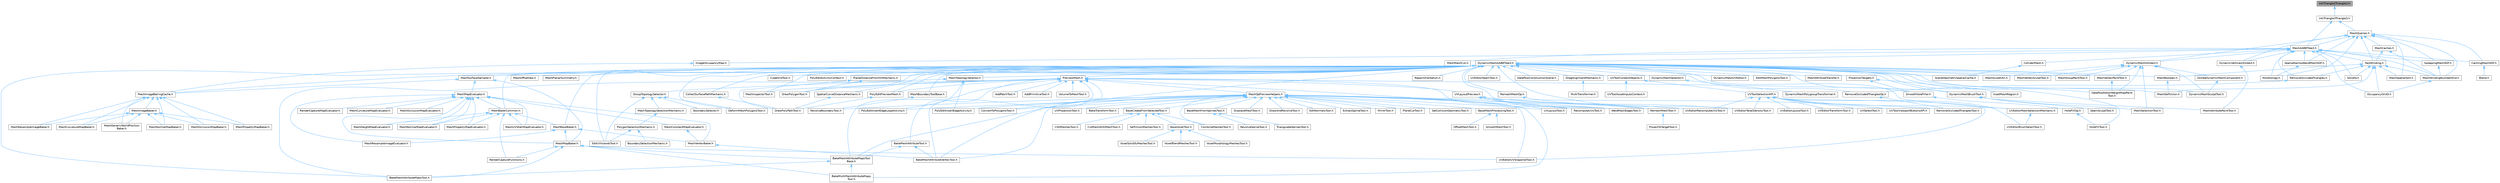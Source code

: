 digraph "IntrTriangle2Triangle2.h"
{
 // INTERACTIVE_SVG=YES
 // LATEX_PDF_SIZE
  bgcolor="transparent";
  edge [fontname=Helvetica,fontsize=10,labelfontname=Helvetica,labelfontsize=10];
  node [fontname=Helvetica,fontsize=10,shape=box,height=0.2,width=0.4];
  Node1 [id="Node000001",label="IntrTriangle2Triangle2.h",height=0.2,width=0.4,color="gray40", fillcolor="grey60", style="filled", fontcolor="black",tooltip=" "];
  Node1 -> Node2 [id="edge1_Node000001_Node000002",dir="back",color="steelblue1",style="solid",tooltip=" "];
  Node2 [id="Node000002",label="IntrTriangle3Triangle3.h",height=0.2,width=0.4,color="grey40", fillcolor="white", style="filled",URL="$df/d64/IntrTriangle3Triangle3_8h.html",tooltip=" "];
  Node2 -> Node3 [id="edge2_Node000002_Node000003",dir="back",color="steelblue1",style="solid",tooltip=" "];
  Node3 [id="Node000003",label="MeshAABBTree3.h",height=0.2,width=0.4,color="grey40", fillcolor="white", style="filled",URL="$d8/d90/MeshAABBTree3_8h.html",tooltip=" "];
  Node3 -> Node4 [id="edge3_Node000003_Node000004",dir="back",color="steelblue1",style="solid",tooltip=" "];
  Node4 [id="Node000004",label="CachingMeshSDF.h",height=0.2,width=0.4,color="grey40", fillcolor="white", style="filled",URL="$d3/de9/CachingMeshSDF_8h.html",tooltip=" "];
  Node4 -> Node5 [id="edge4_Node000004_Node000005",dir="back",color="steelblue1",style="solid",tooltip=" "];
  Node5 [id="Node000005",label="Blend.h",height=0.2,width=0.4,color="grey40", fillcolor="white", style="filled",URL="$d4/d80/Blend_8h.html",tooltip=" "];
  Node3 -> Node6 [id="edge5_Node000003_Node000006",dir="back",color="steelblue1",style="solid",tooltip=" "];
  Node6 [id="Node000006",label="ColliderMesh.h",height=0.2,width=0.4,color="grey40", fillcolor="white", style="filled",URL="$d8/d3c/ColliderMesh_8h.html",tooltip=" "];
  Node6 -> Node7 [id="edge6_Node000006_Node000007",dir="back",color="steelblue1",style="solid",tooltip=" "];
  Node7 [id="Node000007",label="SceneGeometrySpatialCache.h",height=0.2,width=0.4,color="grey40", fillcolor="white", style="filled",URL="$d6/d6f/SceneGeometrySpatialCache_8h.html",tooltip=" "];
  Node3 -> Node8 [id="edge7_Node000003_Node000008",dir="back",color="steelblue1",style="solid",tooltip=" "];
  Node8 [id="Node000008",label="DynamicMeshAABBTree3.h",height=0.2,width=0.4,color="grey40", fillcolor="white", style="filled",URL="$d5/d0d/DynamicMeshAABBTree3_8h.html",tooltip=" "];
  Node8 -> Node9 [id="edge8_Node000008_Node000009",dir="back",color="steelblue1",style="solid",tooltip=" "];
  Node9 [id="Node000009",label="BakeMeshAttributeMapsTool.h",height=0.2,width=0.4,color="grey40", fillcolor="white", style="filled",URL="$d8/d14/BakeMeshAttributeMapsTool_8h.html",tooltip=" "];
  Node8 -> Node10 [id="edge9_Node000008_Node000010",dir="back",color="steelblue1",style="solid",tooltip=" "];
  Node10 [id="Node000010",label="BakeMeshAttributeVertexTool.h",height=0.2,width=0.4,color="grey40", fillcolor="white", style="filled",URL="$d6/d76/BakeMeshAttributeVertexTool_8h.html",tooltip=" "];
  Node8 -> Node11 [id="edge10_Node000008_Node000011",dir="back",color="steelblue1",style="solid",tooltip=" "];
  Node11 [id="Node000011",label="CollectSurfacePathMechanic.h",height=0.2,width=0.4,color="grey40", fillcolor="white", style="filled",URL="$d5/dd0/CollectSurfacePathMechanic_8h.html",tooltip=" "];
  Node11 -> Node12 [id="edge11_Node000011_Node000012",dir="back",color="steelblue1",style="solid",tooltip=" "];
  Node12 [id="Node000012",label="DrawPolyPathTool.h",height=0.2,width=0.4,color="grey40", fillcolor="white", style="filled",URL="$dc/d3e/DrawPolyPathTool_8h.html",tooltip=" "];
  Node8 -> Node13 [id="edge12_Node000008_Node000013",dir="back",color="steelblue1",style="solid",tooltip=" "];
  Node13 [id="Node000013",label="CubeGridTool.h",height=0.2,width=0.4,color="grey40", fillcolor="white", style="filled",URL="$d3/d38/CubeGridTool_8h.html",tooltip=" "];
  Node8 -> Node14 [id="edge13_Node000008_Node000014",dir="back",color="steelblue1",style="solid",tooltip=" "];
  Node14 [id="Node000014",label="DataflowConstructionScene.h",height=0.2,width=0.4,color="grey40", fillcolor="white", style="filled",URL="$d7/d24/DataflowConstructionScene_8h.html",tooltip=" "];
  Node8 -> Node15 [id="edge14_Node000008_Node000015",dir="back",color="steelblue1",style="solid",tooltip=" "];
  Node15 [id="Node000015",label="DataflowEditorWeightMapPaint\lTool.h",height=0.2,width=0.4,color="grey40", fillcolor="white", style="filled",URL="$db/d46/DataflowEditorWeightMapPaintTool_8h.html",tooltip=" "];
  Node8 -> Node16 [id="edge15_Node000008_Node000016",dir="back",color="steelblue1",style="solid",tooltip=" "];
  Node16 [id="Node000016",label="DeformMeshPolygonsTool.h",height=0.2,width=0.4,color="grey40", fillcolor="white", style="filled",URL="$db/d72/DeformMeshPolygonsTool_8h.html",tooltip=" "];
  Node8 -> Node17 [id="edge16_Node000008_Node000017",dir="back",color="steelblue1",style="solid",tooltip=" "];
  Node17 [id="Node000017",label="DragAlignmentMechanic.h",height=0.2,width=0.4,color="grey40", fillcolor="white", style="filled",URL="$d1/d74/DragAlignmentMechanic_8h.html",tooltip=" "];
  Node17 -> Node18 [id="edge17_Node000017_Node000018",dir="back",color="steelblue1",style="solid",tooltip=" "];
  Node18 [id="Node000018",label="MultiTransformer.h",height=0.2,width=0.4,color="grey40", fillcolor="white", style="filled",URL="$d1/d6f/MultiTransformer_8h.html",tooltip=" "];
  Node8 -> Node19 [id="edge18_Node000008_Node000019",dir="back",color="steelblue1",style="solid",tooltip=" "];
  Node19 [id="Node000019",label="DrawPolygonTool.h",height=0.2,width=0.4,color="grey40", fillcolor="white", style="filled",URL="$d0/d15/DrawPolygonTool_8h.html",tooltip=" "];
  Node8 -> Node20 [id="edge19_Node000008_Node000020",dir="back",color="steelblue1",style="solid",tooltip=" "];
  Node20 [id="Node000020",label="DynamicMeshBrushTool.h",height=0.2,width=0.4,color="grey40", fillcolor="white", style="filled",URL="$da/d04/DynamicMeshBrushTool_8h.html",tooltip=" "];
  Node20 -> Node21 [id="edge20_Node000020_Node000021",dir="back",color="steelblue1",style="solid",tooltip=" "];
  Node21 [id="Node000021",label="MeshAttributePaintTool.h",height=0.2,width=0.4,color="grey40", fillcolor="white", style="filled",URL="$d3/d29/MeshAttributePaintTool_8h.html",tooltip=" "];
  Node20 -> Node22 [id="edge21_Node000020_Node000022",dir="back",color="steelblue1",style="solid",tooltip=" "];
  Node22 [id="Node000022",label="MeshSelectionTool.h",height=0.2,width=0.4,color="grey40", fillcolor="white", style="filled",URL="$d8/d80/MeshSelectionTool_8h.html",tooltip=" "];
  Node20 -> Node23 [id="edge22_Node000020_Node000023",dir="back",color="steelblue1",style="solid",tooltip=" "];
  Node23 [id="Node000023",label="SeamSculptTool.h",height=0.2,width=0.4,color="grey40", fillcolor="white", style="filled",URL="$d1/d31/SeamSculptTool_8h.html",tooltip=" "];
  Node8 -> Node24 [id="edge23_Node000008_Node000024",dir="back",color="steelblue1",style="solid",tooltip=" "];
  Node24 [id="Node000024",label="DynamicMeshSculptTool.h",height=0.2,width=0.4,color="grey40", fillcolor="white", style="filled",URL="$d6/d16/DynamicMeshSculptTool_8h.html",tooltip=" "];
  Node8 -> Node25 [id="edge24_Node000008_Node000025",dir="back",color="steelblue1",style="solid",tooltip=" "];
  Node25 [id="Node000025",label="DynamicMeshSelector.h",height=0.2,width=0.4,color="grey40", fillcolor="white", style="filled",URL="$dc/d01/DynamicMeshSelector_8h.html",tooltip=" "];
  Node25 -> Node26 [id="edge25_Node000025_Node000026",dir="back",color="steelblue1",style="solid",tooltip=" "];
  Node26 [id="Node000026",label="DynamicMeshPolygroupTransformer.h",height=0.2,width=0.4,color="grey40", fillcolor="white", style="filled",URL="$dc/db2/DynamicMeshPolygroupTransformer_8h.html",tooltip=" "];
  Node8 -> Node27 [id="edge26_Node000008_Node000027",dir="back",color="steelblue1",style="solid",tooltip=" "];
  Node27 [id="Node000027",label="DynamicMeshUVEditor.h",height=0.2,width=0.4,color="grey40", fillcolor="white", style="filled",URL="$d9/d1e/DynamicMeshUVEditor_8h.html",tooltip=" "];
  Node8 -> Node28 [id="edge27_Node000008_Node000028",dir="back",color="steelblue1",style="solid",tooltip=" "];
  Node28 [id="Node000028",label="EditMeshPolygonsTool.h",height=0.2,width=0.4,color="grey40", fillcolor="white", style="filled",URL="$d5/d72/EditMeshPolygonsTool_8h.html",tooltip=" "];
  Node8 -> Node29 [id="edge28_Node000008_Node000029",dir="back",color="steelblue1",style="solid",tooltip=" "];
  Node29 [id="Node000029",label="EditUVIslandsTool.h",height=0.2,width=0.4,color="grey40", fillcolor="white", style="filled",URL="$d0/de4/EditUVIslandsTool_8h.html",tooltip=" "];
  Node8 -> Node30 [id="edge29_Node000008_Node000030",dir="back",color="steelblue1",style="solid",tooltip=" "];
  Node30 [id="Node000030",label="HoleFillTool.h",height=0.2,width=0.4,color="grey40", fillcolor="white", style="filled",URL="$da/d02/HoleFillTool_8h.html",tooltip=" "];
  Node8 -> Node31 [id="edge30_Node000008_Node000031",dir="back",color="steelblue1",style="solid",tooltip=" "];
  Node31 [id="Node000031",label="MeshAttributeTransfer.h",height=0.2,width=0.4,color="grey40", fillcolor="white", style="filled",URL="$dc/d1c/MeshAttributeTransfer_8h.html",tooltip=" "];
  Node8 -> Node32 [id="edge31_Node000008_Node000032",dir="back",color="steelblue1",style="solid",tooltip=" "];
  Node32 [id="Node000032",label="MeshBakerCommon.h",height=0.2,width=0.4,color="grey40", fillcolor="white", style="filled",URL="$d9/d92/MeshBakerCommon_8h.html",tooltip=" "];
  Node32 -> Node33 [id="edge32_Node000032_Node000033",dir="back",color="steelblue1",style="solid",tooltip=" "];
  Node33 [id="Node000033",label="MeshBaseBaker.h",height=0.2,width=0.4,color="grey40", fillcolor="white", style="filled",URL="$d7/ddc/MeshBaseBaker_8h.html",tooltip=" "];
  Node33 -> Node34 [id="edge33_Node000033_Node000034",dir="back",color="steelblue1",style="solid",tooltip=" "];
  Node34 [id="Node000034",label="MeshMapBaker.h",height=0.2,width=0.4,color="grey40", fillcolor="white", style="filled",URL="$d5/d05/MeshMapBaker_8h.html",tooltip=" "];
  Node34 -> Node9 [id="edge34_Node000034_Node000009",dir="back",color="steelblue1",style="solid",tooltip=" "];
  Node34 -> Node35 [id="edge35_Node000034_Node000035",dir="back",color="steelblue1",style="solid",tooltip=" "];
  Node35 [id="Node000035",label="BakeMeshAttributeMapsTool\lBase.h",height=0.2,width=0.4,color="grey40", fillcolor="white", style="filled",URL="$dc/d68/BakeMeshAttributeMapsToolBase_8h.html",tooltip=" "];
  Node35 -> Node9 [id="edge36_Node000035_Node000009",dir="back",color="steelblue1",style="solid",tooltip=" "];
  Node35 -> Node36 [id="edge37_Node000035_Node000036",dir="back",color="steelblue1",style="solid",tooltip=" "];
  Node36 [id="Node000036",label="BakeMultiMeshAttributeMaps\lTool.h",height=0.2,width=0.4,color="grey40", fillcolor="white", style="filled",URL="$d7/d65/BakeMultiMeshAttributeMapsTool_8h.html",tooltip=" "];
  Node34 -> Node36 [id="edge38_Node000034_Node000036",dir="back",color="steelblue1",style="solid",tooltip=" "];
  Node34 -> Node37 [id="edge39_Node000034_Node000037",dir="back",color="steelblue1",style="solid",tooltip=" "];
  Node37 [id="Node000037",label="RenderCaptureFunctions.h",height=0.2,width=0.4,color="grey40", fillcolor="white", style="filled",URL="$d3/dc6/RenderCaptureFunctions_8h.html",tooltip=" "];
  Node34 -> Node38 [id="edge40_Node000034_Node000038",dir="back",color="steelblue1",style="solid",tooltip=" "];
  Node38 [id="Node000038",label="UVEditorUVSnapshotTool.h",height=0.2,width=0.4,color="grey40", fillcolor="white", style="filled",URL="$d4/dd6/UVEditorUVSnapshotTool_8h.html",tooltip=" "];
  Node33 -> Node39 [id="edge41_Node000033_Node000039",dir="back",color="steelblue1",style="solid",tooltip=" "];
  Node39 [id="Node000039",label="MeshResampleImageEvaluator.h",height=0.2,width=0.4,color="grey40", fillcolor="white", style="filled",URL="$df/de3/MeshResampleImageEvaluator_8h.html",tooltip=" "];
  Node33 -> Node40 [id="edge42_Node000033_Node000040",dir="back",color="steelblue1",style="solid",tooltip=" "];
  Node40 [id="Node000040",label="MeshVertexBaker.h",height=0.2,width=0.4,color="grey40", fillcolor="white", style="filled",URL="$df/d96/MeshVertexBaker_8h.html",tooltip=" "];
  Node40 -> Node10 [id="edge43_Node000040_Node000010",dir="back",color="steelblue1",style="solid",tooltip=" "];
  Node32 -> Node41 [id="edge44_Node000032_Node000041",dir="back",color="steelblue1",style="solid",tooltip=" "];
  Node41 [id="Node000041",label="MeshHeightMapEvaluator.h",height=0.2,width=0.4,color="grey40", fillcolor="white", style="filled",URL="$df/d45/MeshHeightMapEvaluator_8h.html",tooltip=" "];
  Node32 -> Node42 [id="edge45_Node000032_Node000042",dir="back",color="steelblue1",style="solid",tooltip=" "];
  Node42 [id="Node000042",label="MeshNormalMapEvaluator.h",height=0.2,width=0.4,color="grey40", fillcolor="white", style="filled",URL="$da/d03/MeshNormalMapEvaluator_8h.html",tooltip=" "];
  Node32 -> Node43 [id="edge46_Node000032_Node000043",dir="back",color="steelblue1",style="solid",tooltip=" "];
  Node43 [id="Node000043",label="MeshPropertyMapEvaluator.h",height=0.2,width=0.4,color="grey40", fillcolor="white", style="filled",URL="$d5/d6f/MeshPropertyMapEvaluator_8h.html",tooltip=" "];
  Node32 -> Node44 [id="edge47_Node000032_Node000044",dir="back",color="steelblue1",style="solid",tooltip=" "];
  Node44 [id="Node000044",label="MeshUVShellMapEvaluator.h",height=0.2,width=0.4,color="grey40", fillcolor="white", style="filled",URL="$da/d27/MeshUVShellMapEvaluator_8h.html",tooltip=" "];
  Node32 -> Node37 [id="edge48_Node000032_Node000037",dir="back",color="steelblue1",style="solid",tooltip=" "];
  Node8 -> Node33 [id="edge49_Node000008_Node000033",dir="back",color="steelblue1",style="solid",tooltip=" "];
  Node8 -> Node45 [id="edge50_Node000008_Node000045",dir="back",color="steelblue1",style="solid",tooltip=" "];
  Node45 [id="Node000045",label="MeshBoolean.h",height=0.2,width=0.4,color="grey40", fillcolor="white", style="filled",URL="$dc/d24/MeshBoolean_8h.html",tooltip=" "];
  Node45 -> Node46 [id="edge51_Node000045_Node000046",dir="back",color="steelblue1",style="solid",tooltip=" "];
  Node46 [id="Node000046",label="MeshSelfUnion.h",height=0.2,width=0.4,color="grey40", fillcolor="white", style="filled",URL="$d0/d5f/MeshSelfUnion_8h.html",tooltip=" "];
  Node8 -> Node47 [id="edge52_Node000008_Node000047",dir="back",color="steelblue1",style="solid",tooltip=" "];
  Node47 [id="Node000047",label="MeshBoundaryToolBase.h",height=0.2,width=0.4,color="grey40", fillcolor="white", style="filled",URL="$dd/da3/MeshBoundaryToolBase_8h.html",tooltip=" "];
  Node47 -> Node48 [id="edge53_Node000047_Node000048",dir="back",color="steelblue1",style="solid",tooltip=" "];
  Node48 [id="Node000048",label="RevolveBoundaryTool.h",height=0.2,width=0.4,color="grey40", fillcolor="white", style="filled",URL="$da/dce/RevolveBoundaryTool_8h.html",tooltip=" "];
  Node8 -> Node49 [id="edge54_Node000008_Node000049",dir="back",color="steelblue1",style="solid",tooltip=" "];
  Node49 [id="Node000049",label="MeshGroupPaintTool.h",height=0.2,width=0.4,color="grey40", fillcolor="white", style="filled",URL="$dd/d04/MeshGroupPaintTool_8h.html",tooltip=" "];
  Node8 -> Node50 [id="edge55_Node000008_Node000050",dir="back",color="steelblue1",style="solid",tooltip=" "];
  Node50 [id="Node000050",label="MeshImageBakingCache.h",height=0.2,width=0.4,color="grey40", fillcolor="white", style="filled",URL="$dd/d09/MeshImageBakingCache_8h.html",tooltip=" "];
  Node50 -> Node51 [id="edge56_Node000050_Node000051",dir="back",color="steelblue1",style="solid",tooltip=" "];
  Node51 [id="Node000051",label="MeshCurvatureMapBaker.h",height=0.2,width=0.4,color="grey40", fillcolor="white", style="filled",URL="$d8/ddd/MeshCurvatureMapBaker_8h.html",tooltip=" "];
  Node50 -> Node52 [id="edge57_Node000050_Node000052",dir="back",color="steelblue1",style="solid",tooltip=" "];
  Node52 [id="Node000052",label="MeshGenericWorldPosition\lBaker.h",height=0.2,width=0.4,color="grey40", fillcolor="white", style="filled",URL="$df/d9a/MeshGenericWorldPositionBaker_8h.html",tooltip=" "];
  Node50 -> Node53 [id="edge58_Node000050_Node000053",dir="back",color="steelblue1",style="solid",tooltip=" "];
  Node53 [id="Node000053",label="MeshImageBaker.h",height=0.2,width=0.4,color="grey40", fillcolor="white", style="filled",URL="$df/d35/MeshImageBaker_8h.html",tooltip=" "];
  Node53 -> Node51 [id="edge59_Node000053_Node000051",dir="back",color="steelblue1",style="solid",tooltip=" "];
  Node53 -> Node52 [id="edge60_Node000053_Node000052",dir="back",color="steelblue1",style="solid",tooltip=" "];
  Node53 -> Node54 [id="edge61_Node000053_Node000054",dir="back",color="steelblue1",style="solid",tooltip=" "];
  Node54 [id="Node000054",label="MeshNormalMapBaker.h",height=0.2,width=0.4,color="grey40", fillcolor="white", style="filled",URL="$d5/dff/MeshNormalMapBaker_8h.html",tooltip=" "];
  Node53 -> Node55 [id="edge62_Node000053_Node000055",dir="back",color="steelblue1",style="solid",tooltip=" "];
  Node55 [id="Node000055",label="MeshOcclusionMapBaker.h",height=0.2,width=0.4,color="grey40", fillcolor="white", style="filled",URL="$dd/d77/MeshOcclusionMapBaker_8h.html",tooltip=" "];
  Node53 -> Node56 [id="edge63_Node000053_Node000056",dir="back",color="steelblue1",style="solid",tooltip=" "];
  Node56 [id="Node000056",label="MeshPropertyMapBaker.h",height=0.2,width=0.4,color="grey40", fillcolor="white", style="filled",URL="$d1/dcf/MeshPropertyMapBaker_8h.html",tooltip=" "];
  Node53 -> Node57 [id="edge64_Node000053_Node000057",dir="back",color="steelblue1",style="solid",tooltip=" "];
  Node57 [id="Node000057",label="MeshResampleImageBaker.h",height=0.2,width=0.4,color="grey40", fillcolor="white", style="filled",URL="$d4/d00/MeshResampleImageBaker_8h.html",tooltip=" "];
  Node50 -> Node54 [id="edge65_Node000050_Node000054",dir="back",color="steelblue1",style="solid",tooltip=" "];
  Node50 -> Node55 [id="edge66_Node000050_Node000055",dir="back",color="steelblue1",style="solid",tooltip=" "];
  Node50 -> Node56 [id="edge67_Node000050_Node000056",dir="back",color="steelblue1",style="solid",tooltip=" "];
  Node50 -> Node57 [id="edge68_Node000050_Node000057",dir="back",color="steelblue1",style="solid",tooltip=" "];
  Node8 -> Node58 [id="edge69_Node000008_Node000058",dir="back",color="steelblue1",style="solid",tooltip=" "];
  Node58 [id="Node000058",label="MeshInspectorTool.h",height=0.2,width=0.4,color="grey40", fillcolor="white", style="filled",URL="$de/da1/MeshInspectorTool_8h.html",tooltip=" "];
  Node8 -> Node59 [id="edge70_Node000008_Node000059",dir="back",color="steelblue1",style="solid",tooltip=" "];
  Node59 [id="Node000059",label="MeshOffsetOps.h",height=0.2,width=0.4,color="grey40", fillcolor="white", style="filled",URL="$da/d6c/MeshOffsetOps_8h.html",tooltip=" "];
  Node8 -> Node60 [id="edge71_Node000008_Node000060",dir="back",color="steelblue1",style="solid",tooltip=" "];
  Node60 [id="Node000060",label="MeshPlanarSymmetry.h",height=0.2,width=0.4,color="grey40", fillcolor="white", style="filled",URL="$d7/d1d/MeshPlanarSymmetry_8h.html",tooltip=" "];
  Node8 -> Node61 [id="edge72_Node000008_Node000061",dir="back",color="steelblue1",style="solid",tooltip=" "];
  Node61 [id="Node000061",label="MeshSculptUtil.h",height=0.2,width=0.4,color="grey40", fillcolor="white", style="filled",URL="$dc/de1/MeshSculptUtil_8h.html",tooltip=" "];
  Node8 -> Node46 [id="edge73_Node000008_Node000046",dir="back",color="steelblue1",style="solid",tooltip=" "];
  Node8 -> Node62 [id="edge74_Node000008_Node000062",dir="back",color="steelblue1",style="solid",tooltip=" "];
  Node62 [id="Node000062",label="MeshSurfaceSampler.h",height=0.2,width=0.4,color="grey40", fillcolor="white", style="filled",URL="$de/d0c/MeshSurfaceSampler_8h.html",tooltip=" "];
  Node62 -> Node50 [id="edge75_Node000062_Node000050",dir="back",color="steelblue1",style="solid",tooltip=" "];
  Node62 -> Node34 [id="edge76_Node000062_Node000034",dir="back",color="steelblue1",style="solid",tooltip=" "];
  Node62 -> Node63 [id="edge77_Node000062_Node000063",dir="back",color="steelblue1",style="solid",tooltip=" "];
  Node63 [id="Node000063",label="MeshMapEvaluator.h",height=0.2,width=0.4,color="grey40", fillcolor="white", style="filled",URL="$d1/d1f/MeshMapEvaluator_8h.html",tooltip=" "];
  Node63 -> Node32 [id="edge78_Node000063_Node000032",dir="back",color="steelblue1",style="solid",tooltip=" "];
  Node63 -> Node64 [id="edge79_Node000063_Node000064",dir="back",color="steelblue1",style="solid",tooltip=" "];
  Node64 [id="Node000064",label="MeshConstantMapEvaluator.h",height=0.2,width=0.4,color="grey40", fillcolor="white", style="filled",URL="$dd/dfb/MeshConstantMapEvaluator_8h.html",tooltip=" "];
  Node64 -> Node40 [id="edge80_Node000064_Node000040",dir="back",color="steelblue1",style="solid",tooltip=" "];
  Node63 -> Node65 [id="edge81_Node000063_Node000065",dir="back",color="steelblue1",style="solid",tooltip=" "];
  Node65 [id="Node000065",label="MeshCurvatureMapEvaluator.h",height=0.2,width=0.4,color="grey40", fillcolor="white", style="filled",URL="$d6/dc0/MeshCurvatureMapEvaluator_8h.html",tooltip=" "];
  Node63 -> Node41 [id="edge82_Node000063_Node000041",dir="back",color="steelblue1",style="solid",tooltip=" "];
  Node63 -> Node34 [id="edge83_Node000063_Node000034",dir="back",color="steelblue1",style="solid",tooltip=" "];
  Node63 -> Node42 [id="edge84_Node000063_Node000042",dir="back",color="steelblue1",style="solid",tooltip=" "];
  Node63 -> Node66 [id="edge85_Node000063_Node000066",dir="back",color="steelblue1",style="solid",tooltip=" "];
  Node66 [id="Node000066",label="MeshOcclusionMapEvaluator.h",height=0.2,width=0.4,color="grey40", fillcolor="white", style="filled",URL="$d5/dc2/MeshOcclusionMapEvaluator_8h.html",tooltip=" "];
  Node63 -> Node43 [id="edge86_Node000063_Node000043",dir="back",color="steelblue1",style="solid",tooltip=" "];
  Node63 -> Node39 [id="edge87_Node000063_Node000039",dir="back",color="steelblue1",style="solid",tooltip=" "];
  Node63 -> Node44 [id="edge88_Node000063_Node000044",dir="back",color="steelblue1",style="solid",tooltip=" "];
  Node63 -> Node40 [id="edge89_Node000063_Node000040",dir="back",color="steelblue1",style="solid",tooltip=" "];
  Node63 -> Node67 [id="edge90_Node000063_Node000067",dir="back",color="steelblue1",style="solid",tooltip=" "];
  Node67 [id="Node000067",label="RenderCaptureMapEvaluator.h",height=0.2,width=0.4,color="grey40", fillcolor="white", style="filled",URL="$d0/d5c/RenderCaptureMapEvaluator_8h.html",tooltip=" "];
  Node8 -> Node68 [id="edge91_Node000008_Node000068",dir="back",color="steelblue1",style="solid",tooltip=" "];
  Node68 [id="Node000068",label="MeshTopologySelector.h",height=0.2,width=0.4,color="grey40", fillcolor="white", style="filled",URL="$d1/db0/MeshTopologySelector_8h.html",tooltip=" "];
  Node68 -> Node69 [id="edge92_Node000068_Node000069",dir="back",color="steelblue1",style="solid",tooltip=" "];
  Node69 [id="Node000069",label="GroupTopologySelector.h",height=0.2,width=0.4,color="grey40", fillcolor="white", style="filled",URL="$dc/dfe/GroupTopologySelector_8h.html",tooltip=" "];
  Node69 -> Node70 [id="edge93_Node000069_Node000070",dir="back",color="steelblue1",style="solid",tooltip=" "];
  Node70 [id="Node000070",label="BoundarySelector.h",height=0.2,width=0.4,color="grey40", fillcolor="white", style="filled",URL="$db/dc2/BoundarySelector_8h.html",tooltip=" "];
  Node69 -> Node16 [id="edge94_Node000069_Node000016",dir="back",color="steelblue1",style="solid",tooltip=" "];
  Node69 -> Node29 [id="edge95_Node000069_Node000029",dir="back",color="steelblue1",style="solid",tooltip=" "];
  Node69 -> Node71 [id="edge96_Node000069_Node000071",dir="back",color="steelblue1",style="solid",tooltip=" "];
  Node71 [id="Node000071",label="MeshTopologySelectionMechanic.h",height=0.2,width=0.4,color="grey40", fillcolor="white", style="filled",URL="$d5/d15/MeshTopologySelectionMechanic_8h.html",tooltip=" "];
  Node71 -> Node72 [id="edge97_Node000071_Node000072",dir="back",color="steelblue1",style="solid",tooltip=" "];
  Node72 [id="Node000072",label="PolygonSelectionMechanic.h",height=0.2,width=0.4,color="grey40", fillcolor="white", style="filled",URL="$da/dff/PolygonSelectionMechanic_8h.html",tooltip=" "];
  Node72 -> Node73 [id="edge98_Node000072_Node000073",dir="back",color="steelblue1",style="solid",tooltip=" "];
  Node73 [id="Node000073",label="BoundarySelectionMechanic.h",height=0.2,width=0.4,color="grey40", fillcolor="white", style="filled",URL="$d8/dd6/BoundarySelectionMechanic_8h.html",tooltip=" "];
  Node72 -> Node29 [id="edge99_Node000072_Node000029",dir="back",color="steelblue1",style="solid",tooltip=" "];
  Node68 -> Node74 [id="edge100_Node000068_Node000074",dir="back",color="steelblue1",style="solid",tooltip=" "];
  Node74 [id="Node000074",label="PolyEditInsertEdgeActivity.h",height=0.2,width=0.4,color="grey40", fillcolor="white", style="filled",URL="$d1/d26/PolyEditInsertEdgeActivity_8h.html",tooltip=" "];
  Node68 -> Node75 [id="edge101_Node000068_Node000075",dir="back",color="steelblue1",style="solid",tooltip=" "];
  Node75 [id="Node000075",label="PolyEditInsertEdgeLoopActivity.h",height=0.2,width=0.4,color="grey40", fillcolor="white", style="filled",URL="$d5/d37/PolyEditInsertEdgeLoopActivity_8h.html",tooltip=" "];
  Node8 -> Node76 [id="edge102_Node000008_Node000076",dir="back",color="steelblue1",style="solid",tooltip=" "];
  Node76 [id="Node000076",label="MeshVertexPaintTool.h",height=0.2,width=0.4,color="grey40", fillcolor="white", style="filled",URL="$db/d74/MeshVertexPaintTool_8h.html",tooltip=" "];
  Node76 -> Node15 [id="edge103_Node000076_Node000015",dir="back",color="steelblue1",style="solid",tooltip=" "];
  Node8 -> Node77 [id="edge104_Node000008_Node000077",dir="back",color="steelblue1",style="solid",tooltip=" "];
  Node77 [id="Node000077",label="MeshVertexSculptTool.h",height=0.2,width=0.4,color="grey40", fillcolor="white", style="filled",URL="$dc/da6/MeshVertexSculptTool_8h.html",tooltip=" "];
  Node8 -> Node78 [id="edge105_Node000008_Node000078",dir="back",color="steelblue1",style="solid",tooltip=" "];
  Node78 [id="Node000078",label="PlaneDistanceFromHitMechanic.h",height=0.2,width=0.4,color="grey40", fillcolor="white", style="filled",URL="$dc/dea/PlaneDistanceFromHitMechanic_8h.html",tooltip=" "];
  Node78 -> Node12 [id="edge106_Node000078_Node000012",dir="back",color="steelblue1",style="solid",tooltip=" "];
  Node78 -> Node19 [id="edge107_Node000078_Node000019",dir="back",color="steelblue1",style="solid",tooltip=" "];
  Node8 -> Node79 [id="edge108_Node000008_Node000079",dir="back",color="steelblue1",style="solid",tooltip=" "];
  Node79 [id="Node000079",label="PolyEditActivityContext.h",height=0.2,width=0.4,color="grey40", fillcolor="white", style="filled",URL="$d8/d66/PolyEditActivityContext_8h.html",tooltip=" "];
  Node8 -> Node80 [id="edge109_Node000008_Node000080",dir="back",color="steelblue1",style="solid",tooltip=" "];
  Node80 [id="Node000080",label="PolyEditPreviewMesh.h",height=0.2,width=0.4,color="grey40", fillcolor="white", style="filled",URL="$d2/de8/PolyEditPreviewMesh_8h.html",tooltip=" "];
  Node80 -> Node12 [id="edge110_Node000080_Node000012",dir="back",color="steelblue1",style="solid",tooltip=" "];
  Node8 -> Node81 [id="edge111_Node000008_Node000081",dir="back",color="steelblue1",style="solid",tooltip=" "];
  Node81 [id="Node000081",label="PreviewMesh.h",height=0.2,width=0.4,color="grey40", fillcolor="white", style="filled",URL="$d6/d30/PreviewMesh_8h.html",tooltip=" "];
  Node81 -> Node82 [id="edge112_Node000081_Node000082",dir="back",color="steelblue1",style="solid",tooltip=" "];
  Node82 [id="Node000082",label="AddPatchTool.h",height=0.2,width=0.4,color="grey40", fillcolor="white", style="filled",URL="$d5/deb/AddPatchTool_8h.html",tooltip=" "];
  Node81 -> Node83 [id="edge113_Node000081_Node000083",dir="back",color="steelblue1",style="solid",tooltip=" "];
  Node83 [id="Node000083",label="AddPrimitiveTool.h",height=0.2,width=0.4,color="grey40", fillcolor="white", style="filled",URL="$d5/dbf/AddPrimitiveTool_8h.html",tooltip=" "];
  Node81 -> Node9 [id="edge114_Node000081_Node000009",dir="back",color="steelblue1",style="solid",tooltip=" "];
  Node81 -> Node35 [id="edge115_Node000081_Node000035",dir="back",color="steelblue1",style="solid",tooltip=" "];
  Node81 -> Node84 [id="edge116_Node000081_Node000084",dir="back",color="steelblue1",style="solid",tooltip=" "];
  Node84 [id="Node000084",label="BakeMeshAttributeTool.h",height=0.2,width=0.4,color="grey40", fillcolor="white", style="filled",URL="$d0/d82/BakeMeshAttributeTool_8h.html",tooltip=" "];
  Node84 -> Node35 [id="edge117_Node000084_Node000035",dir="back",color="steelblue1",style="solid",tooltip=" "];
  Node84 -> Node10 [id="edge118_Node000084_Node000010",dir="back",color="steelblue1",style="solid",tooltip=" "];
  Node81 -> Node10 [id="edge119_Node000081_Node000010",dir="back",color="steelblue1",style="solid",tooltip=" "];
  Node81 -> Node36 [id="edge120_Node000081_Node000036",dir="back",color="steelblue1",style="solid",tooltip=" "];
  Node81 -> Node85 [id="edge121_Node000081_Node000085",dir="back",color="steelblue1",style="solid",tooltip=" "];
  Node85 [id="Node000085",label="ConvertToPolygonsTool.h",height=0.2,width=0.4,color="grey40", fillcolor="white", style="filled",URL="$d7/d5a/ConvertToPolygonsTool_8h.html",tooltip=" "];
  Node81 -> Node19 [id="edge122_Node000081_Node000019",dir="back",color="steelblue1",style="solid",tooltip=" "];
  Node81 -> Node20 [id="edge123_Node000081_Node000020",dir="back",color="steelblue1",style="solid",tooltip=" "];
  Node81 -> Node58 [id="edge124_Node000081_Node000058",dir="back",color="steelblue1",style="solid",tooltip=" "];
  Node81 -> Node86 [id="edge125_Node000081_Node000086",dir="back",color="steelblue1",style="solid",tooltip=" "];
  Node86 [id="Node000086",label="MeshOpPreviewHelpers.h",height=0.2,width=0.4,color="grey40", fillcolor="white", style="filled",URL="$de/d33/MeshOpPreviewHelpers_8h.html",tooltip=" "];
  Node86 -> Node35 [id="edge126_Node000086_Node000035",dir="back",color="steelblue1",style="solid",tooltip=" "];
  Node86 -> Node10 [id="edge127_Node000086_Node000010",dir="back",color="steelblue1",style="solid",tooltip=" "];
  Node86 -> Node87 [id="edge128_Node000086_Node000087",dir="back",color="steelblue1",style="solid",tooltip=" "];
  Node87 [id="Node000087",label="BakeTransformTool.h",height=0.2,width=0.4,color="grey40", fillcolor="white", style="filled",URL="$dc/d39/BakeTransformTool_8h.html",tooltip=" "];
  Node86 -> Node88 [id="edge129_Node000086_Node000088",dir="back",color="steelblue1",style="solid",tooltip=" "];
  Node88 [id="Node000088",label="BaseCreateFromSelectedTool.h",height=0.2,width=0.4,color="grey40", fillcolor="white", style="filled",URL="$de/dc7/BaseCreateFromSelectedTool_8h.html",tooltip=" "];
  Node88 -> Node89 [id="edge130_Node000088_Node000089",dir="back",color="steelblue1",style="solid",tooltip=" "];
  Node89 [id="Node000089",label="BaseVoxelTool.h",height=0.2,width=0.4,color="grey40", fillcolor="white", style="filled",URL="$db/d63/BaseVoxelTool_8h.html",tooltip=" "];
  Node89 -> Node90 [id="edge131_Node000089_Node000090",dir="back",color="steelblue1",style="solid",tooltip=" "];
  Node90 [id="Node000090",label="VoxelBlendMeshesTool.h",height=0.2,width=0.4,color="grey40", fillcolor="white", style="filled",URL="$da/d0e/VoxelBlendMeshesTool_8h.html",tooltip=" "];
  Node89 -> Node91 [id="edge132_Node000089_Node000091",dir="back",color="steelblue1",style="solid",tooltip=" "];
  Node91 [id="Node000091",label="VoxelMorphologyMeshesTool.h",height=0.2,width=0.4,color="grey40", fillcolor="white", style="filled",URL="$dc/d30/VoxelMorphologyMeshesTool_8h.html",tooltip=" "];
  Node89 -> Node92 [id="edge133_Node000089_Node000092",dir="back",color="steelblue1",style="solid",tooltip=" "];
  Node92 [id="Node000092",label="VoxelSolidifyMeshesTool.h",height=0.2,width=0.4,color="grey40", fillcolor="white", style="filled",URL="$de/da2/VoxelSolidifyMeshesTool_8h.html",tooltip=" "];
  Node88 -> Node93 [id="edge134_Node000088_Node000093",dir="back",color="steelblue1",style="solid",tooltip=" "];
  Node93 [id="Node000093",label="CSGMeshesTool.h",height=0.2,width=0.4,color="grey40", fillcolor="white", style="filled",URL="$db/dd1/CSGMeshesTool_8h.html",tooltip=" "];
  Node88 -> Node94 [id="edge135_Node000088_Node000094",dir="back",color="steelblue1",style="solid",tooltip=" "];
  Node94 [id="Node000094",label="CombineMeshesTool.h",height=0.2,width=0.4,color="grey40", fillcolor="white", style="filled",URL="$dd/da3/CombineMeshesTool_8h.html",tooltip=" "];
  Node88 -> Node95 [id="edge136_Node000088_Node000095",dir="back",color="steelblue1",style="solid",tooltip=" "];
  Node95 [id="Node000095",label="CutMeshWithMeshTool.h",height=0.2,width=0.4,color="grey40", fillcolor="white", style="filled",URL="$d2/d2c/CutMeshWithMeshTool_8h.html",tooltip=" "];
  Node88 -> Node96 [id="edge137_Node000088_Node000096",dir="back",color="steelblue1",style="solid",tooltip=" "];
  Node96 [id="Node000096",label="SelfUnionMeshesTool.h",height=0.2,width=0.4,color="grey40", fillcolor="white", style="filled",URL="$dc/dad/SelfUnionMeshesTool_8h.html",tooltip=" "];
  Node86 -> Node97 [id="edge138_Node000086_Node000097",dir="back",color="steelblue1",style="solid",tooltip=" "];
  Node97 [id="Node000097",label="BaseMeshFromSplinesTool.h",height=0.2,width=0.4,color="grey40", fillcolor="white", style="filled",URL="$da/d31/BaseMeshFromSplinesTool_8h.html",tooltip=" "];
  Node97 -> Node98 [id="edge139_Node000097_Node000098",dir="back",color="steelblue1",style="solid",tooltip=" "];
  Node98 [id="Node000098",label="RevolveSplineTool.h",height=0.2,width=0.4,color="grey40", fillcolor="white", style="filled",URL="$d3/d36/RevolveSplineTool_8h.html",tooltip=" "];
  Node97 -> Node99 [id="edge140_Node000097_Node000099",dir="back",color="steelblue1",style="solid",tooltip=" "];
  Node99 [id="Node000099",label="TriangulateSplinesTool.h",height=0.2,width=0.4,color="grey40", fillcolor="white", style="filled",URL="$d9/de6/TriangulateSplinesTool_8h.html",tooltip=" "];
  Node86 -> Node100 [id="edge141_Node000086_Node000100",dir="back",color="steelblue1",style="solid",tooltip=" "];
  Node100 [id="Node000100",label="BaseMeshProcessingTool.h",height=0.2,width=0.4,color="grey40", fillcolor="white", style="filled",URL="$d4/d77/BaseMeshProcessingTool_8h.html",tooltip=" "];
  Node100 -> Node101 [id="edge142_Node000100_Node000101",dir="back",color="steelblue1",style="solid",tooltip=" "];
  Node101 [id="Node000101",label="OffsetMeshTool.h",height=0.2,width=0.4,color="grey40", fillcolor="white", style="filled",URL="$da/d01/OffsetMeshTool_8h.html",tooltip=" "];
  Node100 -> Node102 [id="edge143_Node000100_Node000102",dir="back",color="steelblue1",style="solid",tooltip=" "];
  Node102 [id="Node000102",label="SmoothMeshTool.h",height=0.2,width=0.4,color="grey40", fillcolor="white", style="filled",URL="$da/da9/SmoothMeshTool_8h.html",tooltip=" "];
  Node86 -> Node94 [id="edge144_Node000086_Node000094",dir="back",color="steelblue1",style="solid",tooltip=" "];
  Node86 -> Node85 [id="edge145_Node000086_Node000085",dir="back",color="steelblue1",style="solid",tooltip=" "];
  Node86 -> Node103 [id="edge146_Node000086_Node000103",dir="back",color="steelblue1",style="solid",tooltip=" "];
  Node103 [id="Node000103",label="DisplaceMeshTool.h",height=0.2,width=0.4,color="grey40", fillcolor="white", style="filled",URL="$da/d28/DisplaceMeshTool_8h.html",tooltip=" "];
  Node86 -> Node104 [id="edge147_Node000086_Node000104",dir="back",color="steelblue1",style="solid",tooltip=" "];
  Node104 [id="Node000104",label="DrawAndRevolveTool.h",height=0.2,width=0.4,color="grey40", fillcolor="white", style="filled",URL="$d8/d06/DrawAndRevolveTool_8h.html",tooltip=" "];
  Node86 -> Node105 [id="edge148_Node000086_Node000105",dir="back",color="steelblue1",style="solid",tooltip=" "];
  Node105 [id="Node000105",label="EditNormalsTool.h",height=0.2,width=0.4,color="grey40", fillcolor="white", style="filled",URL="$de/d53/EditNormalsTool_8h.html",tooltip=" "];
  Node86 -> Node106 [id="edge149_Node000086_Node000106",dir="back",color="steelblue1",style="solid",tooltip=" "];
  Node106 [id="Node000106",label="ExtractSplineTool.h",height=0.2,width=0.4,color="grey40", fillcolor="white", style="filled",URL="$d3/d4d/ExtractSplineTool_8h.html",tooltip=" "];
  Node86 -> Node107 [id="edge150_Node000086_Node000107",dir="back",color="steelblue1",style="solid",tooltip=" "];
  Node107 [id="Node000107",label="MirrorTool.h",height=0.2,width=0.4,color="grey40", fillcolor="white", style="filled",URL="$d3/dc9/MirrorTool_8h.html",tooltip=" "];
  Node86 -> Node108 [id="edge151_Node000086_Node000108",dir="back",color="steelblue1",style="solid",tooltip=" "];
  Node108 [id="Node000108",label="PlaneCutTool.h",height=0.2,width=0.4,color="grey40", fillcolor="white", style="filled",URL="$dd/def/PlaneCutTool_8h.html",tooltip=" "];
  Node86 -> Node74 [id="edge152_Node000086_Node000074",dir="back",color="steelblue1",style="solid",tooltip=" "];
  Node86 -> Node75 [id="edge153_Node000086_Node000075",dir="back",color="steelblue1",style="solid",tooltip=" "];
  Node86 -> Node109 [id="edge154_Node000086_Node000109",dir="back",color="steelblue1",style="solid",tooltip=" "];
  Node109 [id="Node000109",label="RecomputeUVsTool.h",height=0.2,width=0.4,color="grey40", fillcolor="white", style="filled",URL="$d0/d92/RecomputeUVsTool_8h.html",tooltip=" "];
  Node86 -> Node110 [id="edge155_Node000086_Node000110",dir="back",color="steelblue1",style="solid",tooltip=" "];
  Node110 [id="Node000110",label="RemeshMeshTool.h",height=0.2,width=0.4,color="grey40", fillcolor="white", style="filled",URL="$dc/dd6/RemeshMeshTool_8h.html",tooltip=" "];
  Node110 -> Node111 [id="edge156_Node000110_Node000111",dir="back",color="steelblue1",style="solid",tooltip=" "];
  Node111 [id="Node000111",label="ProjectToTargetTool.h",height=0.2,width=0.4,color="grey40", fillcolor="white", style="filled",URL="$d3/daa/ProjectToTargetTool_8h.html",tooltip=" "];
  Node86 -> Node112 [id="edge157_Node000086_Node000112",dir="back",color="steelblue1",style="solid",tooltip=" "];
  Node112 [id="Node000112",label="RemoveOccludedTrianglesTool.h",height=0.2,width=0.4,color="grey40", fillcolor="white", style="filled",URL="$d9/da1/RemoveOccludedTrianglesTool_8h.html",tooltip=" "];
  Node86 -> Node48 [id="edge158_Node000086_Node000048",dir="back",color="steelblue1",style="solid",tooltip=" "];
  Node86 -> Node113 [id="edge159_Node000086_Node000113",dir="back",color="steelblue1",style="solid",tooltip=" "];
  Node113 [id="Node000113",label="SetCollisionGeometryTool.h",height=0.2,width=0.4,color="grey40", fillcolor="white", style="filled",URL="$d0/de6/SetCollisionGeometryTool_8h.html",tooltip=" "];
  Node86 -> Node38 [id="edge160_Node000086_Node000038",dir="back",color="steelblue1",style="solid",tooltip=" "];
  Node86 -> Node114 [id="edge161_Node000086_Node000114",dir="back",color="steelblue1",style="solid",tooltip=" "];
  Node114 [id="Node000114",label="UVLayoutTool.h",height=0.2,width=0.4,color="grey40", fillcolor="white", style="filled",URL="$d6/d89/UVLayoutTool_8h.html",tooltip=" "];
  Node86 -> Node115 [id="edge162_Node000086_Node000115",dir="back",color="steelblue1",style="solid",tooltip=" "];
  Node115 [id="Node000115",label="UVProjectionTool.h",height=0.2,width=0.4,color="grey40", fillcolor="white", style="filled",URL="$d5/d4f/UVProjectionTool_8h.html",tooltip=" "];
  Node86 -> Node116 [id="edge163_Node000086_Node000116",dir="back",color="steelblue1",style="solid",tooltip=" "];
  Node116 [id="Node000116",label="WeldMeshEdgesTool.h",height=0.2,width=0.4,color="grey40", fillcolor="white", style="filled",URL="$d5/d6e/WeldMeshEdgesTool_8h.html",tooltip=" "];
  Node81 -> Node80 [id="edge164_Node000081_Node000080",dir="back",color="steelblue1",style="solid",tooltip=" "];
  Node81 -> Node117 [id="edge165_Node000081_Node000117",dir="back",color="steelblue1",style="solid",tooltip=" "];
  Node117 [id="Node000117",label="UVLayoutPreview.h",height=0.2,width=0.4,color="grey40", fillcolor="white", style="filled",URL="$dd/d16/UVLayoutPreview_8h.html",tooltip=" "];
  Node117 -> Node109 [id="edge166_Node000117_Node000109",dir="back",color="steelblue1",style="solid",tooltip=" "];
  Node117 -> Node118 [id="edge167_Node000117_Node000118",dir="back",color="steelblue1",style="solid",tooltip=" "];
  Node118 [id="Node000118",label="UVEditorRecomputeUVsTool.h",height=0.2,width=0.4,color="grey40", fillcolor="white", style="filled",URL="$d2/db8/UVEditorRecomputeUVsTool_8h.html",tooltip=" "];
  Node117 -> Node119 [id="edge168_Node000117_Node000119",dir="back",color="steelblue1",style="solid",tooltip=" "];
  Node119 [id="Node000119",label="UVEditorTexelDensityTool.h",height=0.2,width=0.4,color="grey40", fillcolor="white", style="filled",URL="$d0/d8b/UVEditorTexelDensityTool_8h.html",tooltip=" "];
  Node117 -> Node114 [id="edge169_Node000117_Node000114",dir="back",color="steelblue1",style="solid",tooltip=" "];
  Node81 -> Node120 [id="edge170_Node000081_Node000120",dir="back",color="steelblue1",style="solid",tooltip=" "];
  Node120 [id="Node000120",label="VolumeToMeshTool.h",height=0.2,width=0.4,color="grey40", fillcolor="white", style="filled",URL="$de/d64/VolumeToMeshTool_8h.html",tooltip=" "];
  Node81 -> Node116 [id="edge171_Node000081_Node000116",dir="back",color="steelblue1",style="solid",tooltip=" "];
  Node8 -> Node121 [id="edge172_Node000008_Node000121",dir="back",color="steelblue1",style="solid",tooltip=" "];
  Node121 [id="Node000121",label="ProjectionTargets.h",height=0.2,width=0.4,color="grey40", fillcolor="white", style="filled",URL="$d5/de2/ProjectionTargets_8h.html",tooltip=" "];
  Node121 -> Node122 [id="edge173_Node000121_Node000122",dir="back",color="steelblue1",style="solid",tooltip=" "];
  Node122 [id="Node000122",label="InsetMeshRegion.h",height=0.2,width=0.4,color="grey40", fillcolor="white", style="filled",URL="$d2/d25/InsetMeshRegion_8h.html",tooltip=" "];
  Node121 -> Node123 [id="edge174_Node000121_Node000123",dir="back",color="steelblue1",style="solid",tooltip=" "];
  Node123 [id="Node000123",label="SmoothHoleFiller.h",height=0.2,width=0.4,color="grey40", fillcolor="white", style="filled",URL="$de/dd9/SmoothHoleFiller_8h.html",tooltip=" "];
  Node123 -> Node124 [id="edge175_Node000123_Node000124",dir="back",color="steelblue1",style="solid",tooltip=" "];
  Node124 [id="Node000124",label="HoleFillOp.h",height=0.2,width=0.4,color="grey40", fillcolor="white", style="filled",URL="$da/d47/HoleFillOp_8h.html",tooltip=" "];
  Node124 -> Node30 [id="edge176_Node000124_Node000030",dir="back",color="steelblue1",style="solid",tooltip=" "];
  Node8 -> Node125 [id="edge177_Node000008_Node000125",dir="back",color="steelblue1",style="solid",tooltip=" "];
  Node125 [id="Node000125",label="RemeshMeshOp.h",height=0.2,width=0.4,color="grey40", fillcolor="white", style="filled",URL="$d5/d2c/RemeshMeshOp_8h.html",tooltip=" "];
  Node125 -> Node110 [id="edge178_Node000125_Node000110",dir="back",color="steelblue1",style="solid",tooltip=" "];
  Node8 -> Node126 [id="edge179_Node000008_Node000126",dir="back",color="steelblue1",style="solid",tooltip=" "];
  Node126 [id="Node000126",label="RemoveOccludedTrianglesOp.h",height=0.2,width=0.4,color="grey40", fillcolor="white", style="filled",URL="$d2/d39/RemoveOccludedTrianglesOp_8h.html",tooltip=" "];
  Node126 -> Node112 [id="edge180_Node000126_Node000112",dir="back",color="steelblue1",style="solid",tooltip=" "];
  Node8 -> Node127 [id="edge181_Node000008_Node000127",dir="back",color="steelblue1",style="solid",tooltip=" "];
  Node127 [id="Node000127",label="RepairOrientation.h",height=0.2,width=0.4,color="grey40", fillcolor="white", style="filled",URL="$dc/d47/RepairOrientation_8h.html",tooltip=" "];
  Node8 -> Node7 [id="edge182_Node000008_Node000007",dir="back",color="steelblue1",style="solid",tooltip=" "];
  Node8 -> Node123 [id="edge183_Node000008_Node000123",dir="back",color="steelblue1",style="solid",tooltip=" "];
  Node8 -> Node128 [id="edge184_Node000008_Node000128",dir="back",color="steelblue1",style="solid",tooltip=" "];
  Node128 [id="Node000128",label="SpatialCurveDistanceMechanic.h",height=0.2,width=0.4,color="grey40", fillcolor="white", style="filled",URL="$d3/d29/SpatialCurveDistanceMechanic_8h.html",tooltip=" "];
  Node128 -> Node12 [id="edge185_Node000128_Node000012",dir="back",color="steelblue1",style="solid",tooltip=" "];
  Node8 -> Node129 [id="edge186_Node000008_Node000129",dir="back",color="steelblue1",style="solid",tooltip=" "];
  Node129 [id="Node000129",label="UVEditorMeshSelectionMechanic.h",height=0.2,width=0.4,color="grey40", fillcolor="white", style="filled",URL="$d2/d73/UVEditorMeshSelectionMechanic_8h.html",tooltip=" "];
  Node129 -> Node130 [id="edge187_Node000129_Node000130",dir="back",color="steelblue1",style="solid",tooltip=" "];
  Node130 [id="Node000130",label="UVEditorBrushSelectTool.h",height=0.2,width=0.4,color="grey40", fillcolor="white", style="filled",URL="$dd/d97/UVEditorBrushSelectTool_8h.html",tooltip=" "];
  Node8 -> Node131 [id="edge188_Node000008_Node000131",dir="back",color="steelblue1",style="solid",tooltip=" "];
  Node131 [id="Node000131",label="UVEditorSeamTool.h",height=0.2,width=0.4,color="grey40", fillcolor="white", style="filled",URL="$d1/dab/UVEditorSeamTool_8h.html",tooltip=" "];
  Node8 -> Node119 [id="edge189_Node000008_Node000119",dir="back",color="steelblue1",style="solid",tooltip=" "];
  Node8 -> Node132 [id="edge190_Node000008_Node000132",dir="back",color="steelblue1",style="solid",tooltip=" "];
  Node132 [id="Node000132",label="UVToolContextObjects.h",height=0.2,width=0.4,color="grey40", fillcolor="white", style="filled",URL="$d1/d13/UVToolContextObjects_8h.html",tooltip=" "];
  Node132 -> Node133 [id="edge191_Node000132_Node000133",dir="back",color="steelblue1",style="solid",tooltip=" "];
  Node133 [id="Node000133",label="UVToolAssetInputsContext.h",height=0.2,width=0.4,color="grey40", fillcolor="white", style="filled",URL="$de/d4b/UVToolAssetInputsContext_8h.html",tooltip=" "];
  Node132 -> Node134 [id="edge192_Node000132_Node000134",dir="back",color="steelblue1",style="solid",tooltip=" "];
  Node134 [id="Node000134",label="UVToolSelectionAPI.h",height=0.2,width=0.4,color="grey40", fillcolor="white", style="filled",URL="$d0/d40/UVToolSelectionAPI_8h.html",tooltip=" "];
  Node134 -> Node130 [id="edge193_Node000134_Node000130",dir="back",color="steelblue1",style="solid",tooltip=" "];
  Node134 -> Node135 [id="edge194_Node000134_Node000135",dir="back",color="steelblue1",style="solid",tooltip=" "];
  Node135 [id="Node000135",label="UVEditorLayoutTool.h",height=0.2,width=0.4,color="grey40", fillcolor="white", style="filled",URL="$d5/dd1/UVEditorLayoutTool_8h.html",tooltip=" "];
  Node134 -> Node129 [id="edge195_Node000134_Node000129",dir="back",color="steelblue1",style="solid",tooltip=" "];
  Node134 -> Node118 [id="edge196_Node000134_Node000118",dir="back",color="steelblue1",style="solid",tooltip=" "];
  Node134 -> Node119 [id="edge197_Node000134_Node000119",dir="back",color="steelblue1",style="solid",tooltip=" "];
  Node134 -> Node136 [id="edge198_Node000134_Node000136",dir="back",color="steelblue1",style="solid",tooltip=" "];
  Node136 [id="Node000136",label="UVEditorTransformTool.h",height=0.2,width=0.4,color="grey40", fillcolor="white", style="filled",URL="$dc/db2/UVEditorTransformTool_8h.html",tooltip=" "];
  Node134 -> Node38 [id="edge199_Node000134_Node000038",dir="back",color="steelblue1",style="solid",tooltip=" "];
  Node134 -> Node137 [id="edge200_Node000134_Node000137",dir="back",color="steelblue1",style="solid",tooltip=" "];
  Node137 [id="Node000137",label="UVSelectTool.h",height=0.2,width=0.4,color="grey40", fillcolor="white", style="filled",URL="$de/d40/UVSelectTool_8h.html",tooltip=" "];
  Node134 -> Node138 [id="edge201_Node000134_Node000138",dir="back",color="steelblue1",style="solid",tooltip=" "];
  Node138 [id="Node000138",label="UVToolViewportButtonsAPI.h",height=0.2,width=0.4,color="grey40", fillcolor="white", style="filled",URL="$d0/d27/UVToolViewportButtonsAPI_8h.html",tooltip=" "];
  Node8 -> Node116 [id="edge202_Node000008_Node000116",dir="back",color="steelblue1",style="solid",tooltip=" "];
  Node3 -> Node139 [id="edge203_Node000003_Node000139",dir="back",color="steelblue1",style="solid",tooltip=" "];
  Node139 [id="Node000139",label="DynamicMeshOctree3.h",height=0.2,width=0.4,color="grey40", fillcolor="white", style="filled",URL="$d8/d9f/DynamicMeshOctree3_8h.html",tooltip=" "];
  Node139 -> Node15 [id="edge204_Node000139_Node000015",dir="back",color="steelblue1",style="solid",tooltip=" "];
  Node139 -> Node24 [id="edge205_Node000139_Node000024",dir="back",color="steelblue1",style="solid",tooltip=" "];
  Node139 -> Node49 [id="edge206_Node000139_Node000049",dir="back",color="steelblue1",style="solid",tooltip=" "];
  Node139 -> Node61 [id="edge207_Node000139_Node000061",dir="back",color="steelblue1",style="solid",tooltip=" "];
  Node139 -> Node22 [id="edge208_Node000139_Node000022",dir="back",color="steelblue1",style="solid",tooltip=" "];
  Node139 -> Node76 [id="edge209_Node000139_Node000076",dir="back",color="steelblue1",style="solid",tooltip=" "];
  Node139 -> Node77 [id="edge210_Node000139_Node000077",dir="back",color="steelblue1",style="solid",tooltip=" "];
  Node139 -> Node140 [id="edge211_Node000139_Node000140",dir="back",color="steelblue1",style="solid",tooltip=" "];
  Node140 [id="Node000140",label="OctreeDynamicMeshComponent.h",height=0.2,width=0.4,color="grey40", fillcolor="white", style="filled",URL="$d9/d19/OctreeDynamicMeshComponent_8h.html",tooltip=" "];
  Node140 -> Node24 [id="edge212_Node000140_Node000024",dir="back",color="steelblue1",style="solid",tooltip=" "];
  Node3 -> Node141 [id="edge213_Node000003_Node000141",dir="back",color="steelblue1",style="solid",tooltip=" "];
  Node141 [id="Node000141",label="DynamicVerticesOctree3.h",height=0.2,width=0.4,color="grey40", fillcolor="white", style="filled",URL="$df/d7e/DynamicVerticesOctree3_8h.html",tooltip=" "];
  Node141 -> Node21 [id="edge214_Node000141_Node000021",dir="back",color="steelblue1",style="solid",tooltip=" "];
  Node3 -> Node142 [id="edge215_Node000003_Node000142",dir="back",color="steelblue1",style="solid",tooltip=" "];
  Node142 [id="Node000142",label="FastWinding.h",height=0.2,width=0.4,color="grey40", fillcolor="white", style="filled",URL="$d0/df7/FastWinding_8h.html",tooltip=" "];
  Node142 -> Node45 [id="edge216_Node000142_Node000045",dir="back",color="steelblue1",style="solid",tooltip=" "];
  Node142 -> Node46 [id="edge217_Node000142_Node000046",dir="back",color="steelblue1",style="solid",tooltip=" "];
  Node142 -> Node143 [id="edge218_Node000142_Node000143",dir="back",color="steelblue1",style="solid",tooltip=" "];
  Node143 [id="Node000143",label="MeshSpatialSort.h",height=0.2,width=0.4,color="grey40", fillcolor="white", style="filled",URL="$d5/d25/MeshSpatialSort_8h.html",tooltip=" "];
  Node142 -> Node144 [id="edge219_Node000142_Node000144",dir="back",color="steelblue1",style="solid",tooltip=" "];
  Node144 [id="Node000144",label="MeshWindingNumberGrid.h",height=0.2,width=0.4,color="grey40", fillcolor="white", style="filled",URL="$de/df0/MeshWindingNumberGrid_8h.html",tooltip=" "];
  Node144 -> Node145 [id="edge220_Node000144_Node000145",dir="back",color="steelblue1",style="solid",tooltip=" "];
  Node145 [id="Node000145",label="OccupancyGrid3.h",height=0.2,width=0.4,color="grey40", fillcolor="white", style="filled",URL="$d5/d63/OccupancyGrid3_8h.html",tooltip=" "];
  Node142 -> Node145 [id="edge221_Node000142_Node000145",dir="back",color="steelblue1",style="solid",tooltip=" "];
  Node142 -> Node146 [id="edge222_Node000142_Node000146",dir="back",color="steelblue1",style="solid",tooltip=" "];
  Node146 [id="Node000146",label="RemoveOccludedTriangles.h",height=0.2,width=0.4,color="grey40", fillcolor="white", style="filled",URL="$dc/d7b/RemoveOccludedTriangles_8h.html",tooltip=" "];
  Node146 -> Node126 [id="edge223_Node000146_Node000126",dir="back",color="steelblue1",style="solid",tooltip=" "];
  Node142 -> Node147 [id="edge224_Node000142_Node000147",dir="back",color="steelblue1",style="solid",tooltip=" "];
  Node147 [id="Node000147",label="Solidify.h",height=0.2,width=0.4,color="grey40", fillcolor="white", style="filled",URL="$d0/ded/Solidify_8h.html",tooltip=" "];
  Node3 -> Node148 [id="edge225_Node000003_Node000148",dir="back",color="steelblue1",style="solid",tooltip=" "];
  Node148 [id="Node000148",label="ImageOccupancyMap.h",height=0.2,width=0.4,color="grey40", fillcolor="white", style="filled",URL="$d6/dca/ImageOccupancyMap_8h.html",tooltip=" "];
  Node148 -> Node50 [id="edge226_Node000148_Node000050",dir="back",color="steelblue1",style="solid",tooltip=" "];
  Node3 -> Node149 [id="edge227_Node000003_Node000149",dir="back",color="steelblue1",style="solid",tooltip=" "];
  Node149 [id="Node000149",label="MeshMeshCut.h",height=0.2,width=0.4,color="grey40", fillcolor="white", style="filled",URL="$de/d82/MeshMeshCut_8h.html",tooltip=" "];
  Node3 -> Node144 [id="edge228_Node000003_Node000144",dir="back",color="steelblue1",style="solid",tooltip=" "];
  Node3 -> Node150 [id="edge229_Node000003_Node000150",dir="back",color="steelblue1",style="solid",tooltip=" "];
  Node150 [id="Node000150",label="Morphology.h",height=0.2,width=0.4,color="grey40", fillcolor="white", style="filled",URL="$d7/d60/Morphology_8h.html",tooltip=" "];
  Node3 -> Node145 [id="edge230_Node000003_Node000145",dir="back",color="steelblue1",style="solid",tooltip=" "];
  Node3 -> Node146 [id="edge231_Node000003_Node000146",dir="back",color="steelblue1",style="solid",tooltip=" "];
  Node3 -> Node147 [id="edge232_Node000003_Node000147",dir="back",color="steelblue1",style="solid",tooltip=" "];
  Node3 -> Node151 [id="edge233_Node000003_Node000151",dir="back",color="steelblue1",style="solid",tooltip=" "];
  Node151 [id="Node000151",label="SparseNarrowBandMeshSDF.h",height=0.2,width=0.4,color="grey40", fillcolor="white", style="filled",URL="$d2/d60/SparseNarrowBandMeshSDF_8h.html",tooltip=" "];
  Node151 -> Node150 [id="edge234_Node000151_Node000150",dir="back",color="steelblue1",style="solid",tooltip=" "];
  Node3 -> Node152 [id="edge235_Node000003_Node000152",dir="back",color="steelblue1",style="solid",tooltip=" "];
  Node152 [id="Node000152",label="SweepingMeshSDF.h",height=0.2,width=0.4,color="grey40", fillcolor="white", style="filled",URL="$d9/d76/SweepingMeshSDF_8h.html",tooltip=" "];
  Node152 -> Node144 [id="edge236_Node000152_Node000144",dir="back",color="steelblue1",style="solid",tooltip=" "];
  Node2 -> Node153 [id="edge237_Node000002_Node000153",dir="back",color="steelblue1",style="solid",tooltip=" "];
  Node153 [id="Node000153",label="MeshQueries.h",height=0.2,width=0.4,color="grey40", fillcolor="white", style="filled",URL="$d1/d76/MeshQueries_8h.html",tooltip=" "];
  Node153 -> Node4 [id="edge238_Node000153_Node000004",dir="back",color="steelblue1",style="solid",tooltip=" "];
  Node153 -> Node139 [id="edge239_Node000153_Node000139",dir="back",color="steelblue1",style="solid",tooltip=" "];
  Node153 -> Node141 [id="edge240_Node000153_Node000141",dir="back",color="steelblue1",style="solid",tooltip=" "];
  Node153 -> Node142 [id="edge241_Node000153_Node000142",dir="back",color="steelblue1",style="solid",tooltip=" "];
  Node153 -> Node3 [id="edge242_Node000153_Node000003",dir="back",color="steelblue1",style="solid",tooltip=" "];
  Node153 -> Node154 [id="edge243_Node000153_Node000154",dir="back",color="steelblue1",style="solid",tooltip=" "];
  Node154 [id="Node000154",label="MeshCaches.h",height=0.2,width=0.4,color="grey40", fillcolor="white", style="filled",URL="$d4/d5e/MeshCaches_8h.html",tooltip=" "];
  Node154 -> Node142 [id="edge244_Node000154_Node000142",dir="back",color="steelblue1",style="solid",tooltip=" "];
  Node154 -> Node144 [id="edge245_Node000154_Node000144",dir="back",color="steelblue1",style="solid",tooltip=" "];
  Node153 -> Node143 [id="edge246_Node000153_Node000143",dir="back",color="steelblue1",style="solid",tooltip=" "];
  Node153 -> Node144 [id="edge247_Node000153_Node000144",dir="back",color="steelblue1",style="solid",tooltip=" "];
  Node153 -> Node150 [id="edge248_Node000153_Node000150",dir="back",color="steelblue1",style="solid",tooltip=" "];
  Node153 -> Node151 [id="edge249_Node000153_Node000151",dir="back",color="steelblue1",style="solid",tooltip=" "];
  Node153 -> Node152 [id="edge250_Node000153_Node000152",dir="back",color="steelblue1",style="solid",tooltip=" "];
}
